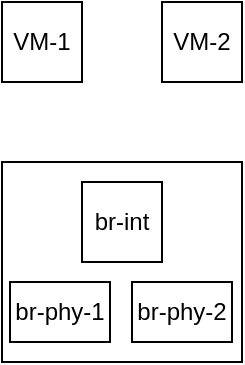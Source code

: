 <mxfile version="13.3.7" type="github"><diagram id="maHg7SsvtQUFNXzrpQvo" name="Page-1"><mxGraphModel dx="1355" dy="802" grid="1" gridSize="10" guides="1" tooltips="1" connect="1" arrows="1" fold="1" page="1" pageScale="1" pageWidth="850" pageHeight="1100" math="0" shadow="0"><root><mxCell id="0"/><mxCell id="1" parent="0"/><mxCell id="zRLsIuaNsJf3XsUWLVfJ-1" value="VM-1" style="rounded=0;whiteSpace=wrap;html=1;" vertex="1" parent="1"><mxGeometry x="80" y="240" width="40" height="40" as="geometry"/></mxCell><mxCell id="zRLsIuaNsJf3XsUWLVfJ-2" value="VM-2" style="rounded=0;whiteSpace=wrap;html=1;" vertex="1" parent="1"><mxGeometry x="160" y="240" width="40" height="40" as="geometry"/></mxCell><mxCell id="zRLsIuaNsJf3XsUWLVfJ-4" value="" style="rounded=0;whiteSpace=wrap;html=1;" vertex="1" parent="1"><mxGeometry x="80" y="320" width="120" height="100" as="geometry"/></mxCell><mxCell id="zRLsIuaNsJf3XsUWLVfJ-5" value="br-int" style="whiteSpace=wrap;html=1;aspect=fixed;" vertex="1" parent="1"><mxGeometry x="120" y="330" width="40" height="40" as="geometry"/></mxCell><mxCell id="zRLsIuaNsJf3XsUWLVfJ-6" value="br-phy-1" style="rounded=0;whiteSpace=wrap;html=1;" vertex="1" parent="1"><mxGeometry x="84" y="380" width="50" height="30" as="geometry"/></mxCell><mxCell id="zRLsIuaNsJf3XsUWLVfJ-7" value="br-phy-2" style="rounded=0;whiteSpace=wrap;html=1;" vertex="1" parent="1"><mxGeometry x="145" y="380" width="50" height="30" as="geometry"/></mxCell></root></mxGraphModel></diagram></mxfile>